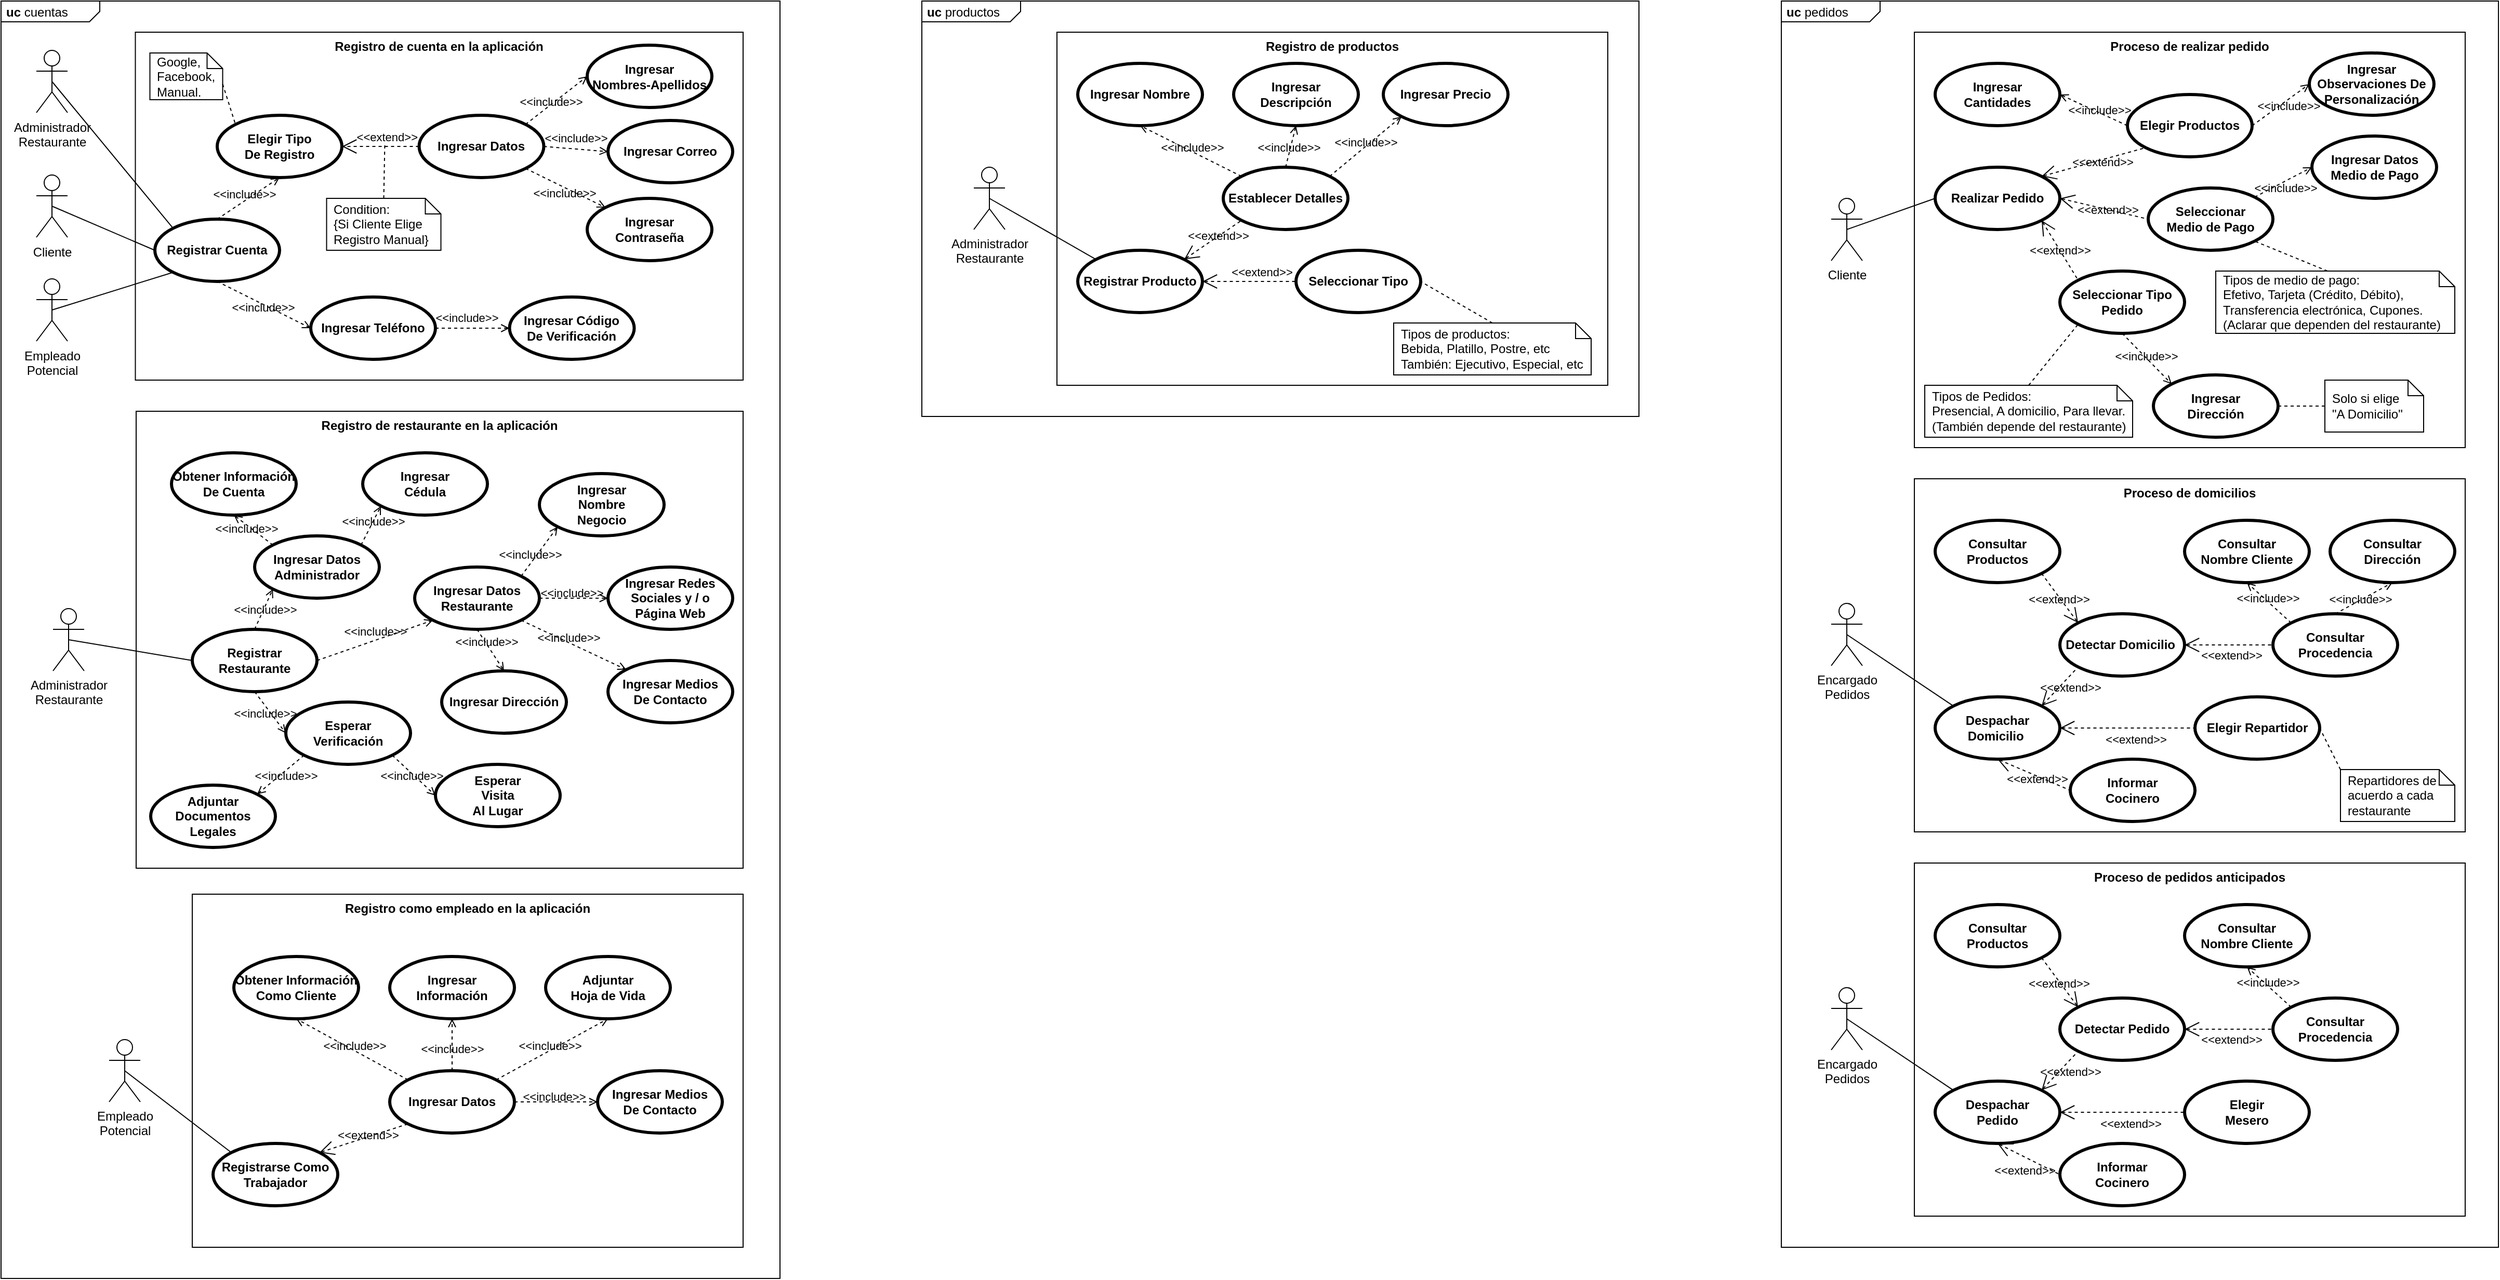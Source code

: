 <mxfile version="14.6.9" type="github">
  <diagram id="1xsWs5C1Qi4gCplDLGIl" name="Page-1">
    <mxGraphModel dx="1730" dy="913" grid="1" gridSize="10" guides="1" tooltips="1" connect="1" arrows="1" fold="1" page="1" pageScale="1" pageWidth="827" pageHeight="1169" math="0" shadow="0">
      <root>
        <mxCell id="0" />
        <mxCell id="1" parent="0" />
        <mxCell id="r5rehumyS8rX1PXewX2W-1" value="&lt;p style=&quot;margin: 0px ; margin-top: 4px ; margin-left: 5px ; text-align: left&quot;&gt;&lt;b&gt;uc&lt;/b&gt;&amp;nbsp;productos&lt;/p&gt;" style="html=1;shape=mxgraph.sysml.package;overflow=fill;labelX=95;align=left;spacingLeft=5;verticalAlign=top;spacingTop=-3;" parent="1" vertex="1">
          <mxGeometry x="896" y="80" width="690" height="400" as="geometry" />
        </mxCell>
        <mxCell id="r5rehumyS8rX1PXewX2W-2" value="Registro de productos" style="shape=rect;html=1;verticalAlign=top;fontStyle=1;whiteSpace=wrap;align=center;" parent="1" vertex="1">
          <mxGeometry x="1026" y="110" width="530" height="340" as="geometry" />
        </mxCell>
        <mxCell id="r5rehumyS8rX1PXewX2W-3" value="Administrador&lt;br&gt;Restaurante" style="shape=umlActor;html=1;verticalLabelPosition=bottom;verticalAlign=top;align=center;" parent="1" vertex="1">
          <mxGeometry x="946" y="240" width="30" height="60" as="geometry" />
        </mxCell>
        <mxCell id="r5rehumyS8rX1PXewX2W-4" value="Registrar Producto" style="shape=ellipse;html=1;strokeWidth=3;fontStyle=1;whiteSpace=wrap;align=center;perimeter=ellipsePerimeter;" parent="1" vertex="1">
          <mxGeometry x="1046" y="320" width="120" height="60" as="geometry" />
        </mxCell>
        <mxCell id="r5rehumyS8rX1PXewX2W-5" value="" style="edgeStyle=none;html=1;endArrow=none;verticalAlign=bottom;exitX=0;exitY=0;exitDx=0;exitDy=0;entryX=0.5;entryY=0.5;entryDx=0;entryDy=0;entryPerimeter=0;" parent="1" source="r5rehumyS8rX1PXewX2W-4" target="r5rehumyS8rX1PXewX2W-3" edge="1">
          <mxGeometry width="160" relative="1" as="geometry">
            <mxPoint x="1136" y="300" as="sourcePoint" />
            <mxPoint x="1296" y="300" as="targetPoint" />
          </mxGeometry>
        </mxCell>
        <mxCell id="r5rehumyS8rX1PXewX2W-6" value="Establecer Detalles" style="shape=ellipse;html=1;strokeWidth=3;fontStyle=1;whiteSpace=wrap;align=center;perimeter=ellipsePerimeter;" parent="1" vertex="1">
          <mxGeometry x="1186" y="240" width="120" height="60" as="geometry" />
        </mxCell>
        <mxCell id="r5rehumyS8rX1PXewX2W-7" value="Ingresar Nombre" style="shape=ellipse;html=1;strokeWidth=3;fontStyle=1;whiteSpace=wrap;align=center;perimeter=ellipsePerimeter;" parent="1" vertex="1">
          <mxGeometry x="1046" y="140" width="120" height="60" as="geometry" />
        </mxCell>
        <mxCell id="r5rehumyS8rX1PXewX2W-8" value="Ingresar Precio" style="shape=ellipse;html=1;strokeWidth=3;fontStyle=1;whiteSpace=wrap;align=center;perimeter=ellipsePerimeter;" parent="1" vertex="1">
          <mxGeometry x="1340" y="140" width="120" height="60" as="geometry" />
        </mxCell>
        <mxCell id="r5rehumyS8rX1PXewX2W-9" value="Ingresar&lt;br&gt;Descripción" style="shape=ellipse;html=1;strokeWidth=3;fontStyle=1;whiteSpace=wrap;align=center;perimeter=ellipsePerimeter;" parent="1" vertex="1">
          <mxGeometry x="1196" y="140" width="120" height="60" as="geometry" />
        </mxCell>
        <mxCell id="r5rehumyS8rX1PXewX2W-13" value="&amp;lt;&amp;lt;include&amp;gt;&amp;gt;" style="edgeStyle=none;html=1;endArrow=open;verticalAlign=bottom;dashed=1;labelBackgroundColor=none;entryX=0.5;entryY=1;entryDx=0;entryDy=0;exitX=0;exitY=0;exitDx=0;exitDy=0;" parent="1" source="r5rehumyS8rX1PXewX2W-6" target="r5rehumyS8rX1PXewX2W-7" edge="1">
          <mxGeometry x="-0.066" y="4" width="160" relative="1" as="geometry">
            <mxPoint x="1136" y="300" as="sourcePoint" />
            <mxPoint x="1296" y="300" as="targetPoint" />
            <mxPoint as="offset" />
          </mxGeometry>
        </mxCell>
        <mxCell id="r5rehumyS8rX1PXewX2W-14" value="&amp;lt;&amp;lt;include&amp;gt;&amp;gt;" style="edgeStyle=none;html=1;endArrow=open;verticalAlign=bottom;dashed=1;labelBackgroundColor=none;entryX=0.5;entryY=1;entryDx=0;entryDy=0;exitX=0.5;exitY=0;exitDx=0;exitDy=0;" parent="1" source="r5rehumyS8rX1PXewX2W-6" target="r5rehumyS8rX1PXewX2W-9" edge="1">
          <mxGeometry x="-0.5" width="160" relative="1" as="geometry">
            <mxPoint x="1213.574" y="258.787" as="sourcePoint" />
            <mxPoint x="1116" y="210" as="targetPoint" />
            <mxPoint as="offset" />
          </mxGeometry>
        </mxCell>
        <mxCell id="r5rehumyS8rX1PXewX2W-15" value="&amp;lt;&amp;lt;include&amp;gt;&amp;gt;" style="edgeStyle=none;html=1;endArrow=open;verticalAlign=bottom;dashed=1;labelBackgroundColor=none;exitX=1;exitY=0;exitDx=0;exitDy=0;entryX=0;entryY=1;entryDx=0;entryDy=0;" parent="1" source="r5rehumyS8rX1PXewX2W-6" target="r5rehumyS8rX1PXewX2W-8" edge="1">
          <mxGeometry x="-0.066" y="-4" width="160" relative="1" as="geometry">
            <mxPoint x="1256" y="250" as="sourcePoint" />
            <mxPoint x="1256" y="210" as="targetPoint" />
            <mxPoint as="offset" />
          </mxGeometry>
        </mxCell>
        <mxCell id="r5rehumyS8rX1PXewX2W-16" value="&amp;lt;&amp;lt;extend&amp;gt;&amp;gt;" style="edgeStyle=none;html=1;startArrow=open;endArrow=none;startSize=12;verticalAlign=bottom;dashed=1;labelBackgroundColor=none;exitX=1;exitY=0;exitDx=0;exitDy=0;entryX=0;entryY=1;entryDx=0;entryDy=0;" parent="1" source="r5rehumyS8rX1PXewX2W-4" target="r5rehumyS8rX1PXewX2W-6" edge="1">
          <mxGeometry x="0.035" y="-7" width="160" relative="1" as="geometry">
            <mxPoint x="1136" y="300" as="sourcePoint" />
            <mxPoint x="1296" y="300" as="targetPoint" />
            <mxPoint as="offset" />
          </mxGeometry>
        </mxCell>
        <mxCell id="r5rehumyS8rX1PXewX2W-17" value="Seleccionar Tipo" style="shape=ellipse;html=1;strokeWidth=3;fontStyle=1;whiteSpace=wrap;align=center;perimeter=ellipsePerimeter;" parent="1" vertex="1">
          <mxGeometry x="1256" y="320" width="120" height="60" as="geometry" />
        </mxCell>
        <mxCell id="r5rehumyS8rX1PXewX2W-20" value="Tipos de productos:&#xa;Bebida, Platillo, Postre, etc&#xa;También: Ejecutivo, Especial, etc" style="shape=note;size=15;spacingLeft=5;align=left;whiteSpace=wrap;" parent="1" vertex="1">
          <mxGeometry x="1350" y="390" width="190" height="50" as="geometry" />
        </mxCell>
        <mxCell id="r5rehumyS8rX1PXewX2W-22" value="" style="edgeStyle=none;html=1;endArrow=none;rounded=0;labelBackgroundColor=none;dashed=1;exitX=0.5;exitY=0;entryX=1;entryY=0.5;entryDx=0;entryDy=0;exitDx=0;exitDy=0;exitPerimeter=0;" parent="1" source="r5rehumyS8rX1PXewX2W-20" target="r5rehumyS8rX1PXewX2W-17" edge="1">
          <mxGeometry relative="1" as="geometry">
            <mxPoint x="1376" y="440" as="targetPoint" />
          </mxGeometry>
        </mxCell>
        <mxCell id="r5rehumyS8rX1PXewX2W-27" value="&amp;lt;&amp;lt;extend&amp;gt;&amp;gt;" style="edgeStyle=none;html=1;startArrow=open;endArrow=none;startSize=12;verticalAlign=bottom;dashed=1;labelBackgroundColor=none;exitX=1;exitY=0.5;exitDx=0;exitDy=0;entryX=0;entryY=0.5;entryDx=0;entryDy=0;" parent="1" source="r5rehumyS8rX1PXewX2W-4" target="r5rehumyS8rX1PXewX2W-17" edge="1">
          <mxGeometry x="0.25" width="160" relative="1" as="geometry">
            <mxPoint x="1136" y="300" as="sourcePoint" />
            <mxPoint x="1296" y="300" as="targetPoint" />
            <mxPoint as="offset" />
          </mxGeometry>
        </mxCell>
        <mxCell id="-RLH_IuoiYfBiZFLVVhZ-1" value="&lt;p style=&quot;margin: 0px ; margin-top: 4px ; margin-left: 5px ; text-align: left&quot;&gt;&lt;b&gt;uc&lt;/b&gt;&amp;nbsp;pedidos&lt;/p&gt;" style="html=1;shape=mxgraph.sysml.package;overflow=fill;labelX=95;align=left;spacingLeft=5;verticalAlign=top;spacingTop=-3;" parent="1" vertex="1">
          <mxGeometry x="1723" y="80" width="690" height="1200" as="geometry" />
        </mxCell>
        <mxCell id="-RLH_IuoiYfBiZFLVVhZ-2" value="Proceso de domicilios" style="shape=rect;html=1;verticalAlign=top;fontStyle=1;whiteSpace=wrap;align=center;" parent="1" vertex="1">
          <mxGeometry x="1851" y="540" width="530" height="340" as="geometry" />
        </mxCell>
        <mxCell id="-RLH_IuoiYfBiZFLVVhZ-3" value="Encargado&lt;br&gt;Pedidos" style="shape=umlActor;html=1;verticalLabelPosition=bottom;verticalAlign=top;align=center;" parent="1" vertex="1">
          <mxGeometry x="1771" y="660" width="30" height="60" as="geometry" />
        </mxCell>
        <mxCell id="-RLH_IuoiYfBiZFLVVhZ-4" value="Despachar Domicilio&amp;nbsp;" style="shape=ellipse;html=1;strokeWidth=3;fontStyle=1;whiteSpace=wrap;align=center;perimeter=ellipsePerimeter;" parent="1" vertex="1">
          <mxGeometry x="1871" y="750" width="120" height="60" as="geometry" />
        </mxCell>
        <mxCell id="-RLH_IuoiYfBiZFLVVhZ-5" value="" style="edgeStyle=none;html=1;endArrow=none;verticalAlign=bottom;exitX=0;exitY=0;exitDx=0;exitDy=0;entryX=0.5;entryY=0.5;entryDx=0;entryDy=0;entryPerimeter=0;" parent="1" source="-RLH_IuoiYfBiZFLVVhZ-4" target="-RLH_IuoiYfBiZFLVVhZ-3" edge="1">
          <mxGeometry width="160" relative="1" as="geometry">
            <mxPoint x="1961" y="730" as="sourcePoint" />
            <mxPoint x="2121" y="730" as="targetPoint" />
          </mxGeometry>
        </mxCell>
        <mxCell id="-RLH_IuoiYfBiZFLVVhZ-6" value="Consultar&lt;br&gt;Procedencia" style="shape=ellipse;html=1;strokeWidth=3;fontStyle=1;whiteSpace=wrap;align=center;perimeter=ellipsePerimeter;" parent="1" vertex="1">
          <mxGeometry x="2196" y="670" width="120" height="60" as="geometry" />
        </mxCell>
        <mxCell id="-RLH_IuoiYfBiZFLVVhZ-7" value="Consultar &lt;br&gt;Nombre Cliente" style="shape=ellipse;html=1;strokeWidth=3;fontStyle=1;whiteSpace=wrap;align=center;perimeter=ellipsePerimeter;" parent="1" vertex="1">
          <mxGeometry x="2111" y="580" width="120" height="60" as="geometry" />
        </mxCell>
        <mxCell id="-RLH_IuoiYfBiZFLVVhZ-9" value="Consultar&lt;br&gt;Dirección" style="shape=ellipse;html=1;strokeWidth=3;fontStyle=1;whiteSpace=wrap;align=center;perimeter=ellipsePerimeter;" parent="1" vertex="1">
          <mxGeometry x="2251" y="580" width="120" height="60" as="geometry" />
        </mxCell>
        <mxCell id="-RLH_IuoiYfBiZFLVVhZ-10" value="&amp;lt;&amp;lt;include&amp;gt;&amp;gt;" style="edgeStyle=none;html=1;endArrow=open;verticalAlign=bottom;dashed=1;labelBackgroundColor=none;entryX=0.5;entryY=1;entryDx=0;entryDy=0;exitX=0;exitY=0;exitDx=0;exitDy=0;" parent="1" source="-RLH_IuoiYfBiZFLVVhZ-6" target="-RLH_IuoiYfBiZFLVVhZ-7" edge="1">
          <mxGeometry x="-0.066" y="4" width="160" relative="1" as="geometry">
            <mxPoint x="1961" y="730" as="sourcePoint" />
            <mxPoint x="2121" y="730" as="targetPoint" />
            <mxPoint as="offset" />
          </mxGeometry>
        </mxCell>
        <mxCell id="-RLH_IuoiYfBiZFLVVhZ-11" value="&amp;lt;&amp;lt;include&amp;gt;&amp;gt;" style="edgeStyle=none;html=1;endArrow=open;verticalAlign=bottom;dashed=1;labelBackgroundColor=none;entryX=0.5;entryY=1;entryDx=0;entryDy=0;exitX=0.5;exitY=0;exitDx=0;exitDy=0;" parent="1" source="-RLH_IuoiYfBiZFLVVhZ-6" target="-RLH_IuoiYfBiZFLVVhZ-9" edge="1">
          <mxGeometry x="-0.232" y="-7" width="160" relative="1" as="geometry">
            <mxPoint x="2038.574" y="688.787" as="sourcePoint" />
            <mxPoint x="1941" y="640" as="targetPoint" />
            <mxPoint as="offset" />
          </mxGeometry>
        </mxCell>
        <mxCell id="-RLH_IuoiYfBiZFLVVhZ-13" value="&amp;lt;&amp;lt;extend&amp;gt;&amp;gt;" style="edgeStyle=none;html=1;startArrow=open;endArrow=none;startSize=12;verticalAlign=bottom;dashed=1;labelBackgroundColor=none;exitX=1;exitY=0.5;exitDx=0;exitDy=0;entryX=0;entryY=0.5;entryDx=0;entryDy=0;" parent="1" source="-RLH_IuoiYfBiZFLVVhZ-18" target="-RLH_IuoiYfBiZFLVVhZ-6" edge="1">
          <mxGeometry x="0.055" y="-19" width="160" relative="1" as="geometry">
            <mxPoint x="1961" y="730" as="sourcePoint" />
            <mxPoint x="2121" y="730" as="targetPoint" />
            <mxPoint as="offset" />
          </mxGeometry>
        </mxCell>
        <mxCell id="-RLH_IuoiYfBiZFLVVhZ-14" value="Elegir Repartidor" style="shape=ellipse;html=1;strokeWidth=3;fontStyle=1;whiteSpace=wrap;align=center;perimeter=ellipsePerimeter;" parent="1" vertex="1">
          <mxGeometry x="2121" y="750" width="120" height="60" as="geometry" />
        </mxCell>
        <mxCell id="-RLH_IuoiYfBiZFLVVhZ-15" value="Repartidores de &#xa;acuerdo a cada restaurante" style="shape=note;size=15;spacingLeft=5;align=left;whiteSpace=wrap;" parent="1" vertex="1">
          <mxGeometry x="2261" y="820" width="110" height="50" as="geometry" />
        </mxCell>
        <mxCell id="-RLH_IuoiYfBiZFLVVhZ-16" value="" style="edgeStyle=none;html=1;endArrow=none;rounded=0;labelBackgroundColor=none;dashed=1;exitX=0;exitY=0;entryX=1;entryY=0.5;entryDx=0;entryDy=0;exitDx=0;exitDy=0;exitPerimeter=0;" parent="1" source="-RLH_IuoiYfBiZFLVVhZ-15" target="-RLH_IuoiYfBiZFLVVhZ-14" edge="1">
          <mxGeometry relative="1" as="geometry">
            <mxPoint x="2201" y="870" as="targetPoint" />
          </mxGeometry>
        </mxCell>
        <mxCell id="-RLH_IuoiYfBiZFLVVhZ-17" value="&amp;lt;&amp;lt;extend&amp;gt;&amp;gt;" style="edgeStyle=none;html=1;startArrow=open;endArrow=none;startSize=12;verticalAlign=bottom;dashed=1;labelBackgroundColor=none;exitX=1;exitY=0.5;exitDx=0;exitDy=0;entryX=0;entryY=0.5;entryDx=0;entryDy=0;" parent="1" source="-RLH_IuoiYfBiZFLVVhZ-4" target="-RLH_IuoiYfBiZFLVVhZ-14" edge="1">
          <mxGeometry x="0.111" y="-20" width="160" relative="1" as="geometry">
            <mxPoint x="1961" y="730" as="sourcePoint" />
            <mxPoint x="2121" y="730" as="targetPoint" />
            <mxPoint x="1" as="offset" />
          </mxGeometry>
        </mxCell>
        <mxCell id="-RLH_IuoiYfBiZFLVVhZ-18" value="Detectar Domicilio&amp;nbsp;" style="shape=ellipse;html=1;strokeWidth=3;fontStyle=1;whiteSpace=wrap;align=center;perimeter=ellipsePerimeter;" parent="1" vertex="1">
          <mxGeometry x="1991" y="670" width="120" height="60" as="geometry" />
        </mxCell>
        <mxCell id="-RLH_IuoiYfBiZFLVVhZ-20" value="&amp;lt;&amp;lt;extend&amp;gt;&amp;gt;" style="edgeStyle=none;html=1;startArrow=open;endArrow=none;startSize=12;verticalAlign=bottom;dashed=1;labelBackgroundColor=none;exitX=1;exitY=0;exitDx=0;exitDy=0;entryX=0;entryY=1;entryDx=0;entryDy=0;" parent="1" source="-RLH_IuoiYfBiZFLVVhZ-4" target="-RLH_IuoiYfBiZFLVVhZ-18" edge="1">
          <mxGeometry x="-0.028" y="-14" width="160" relative="1" as="geometry">
            <mxPoint x="1861" y="680" as="sourcePoint" />
            <mxPoint x="2021" y="680" as="targetPoint" />
            <mxPoint as="offset" />
          </mxGeometry>
        </mxCell>
        <mxCell id="-RLH_IuoiYfBiZFLVVhZ-21" value="Consultar&lt;br&gt;Productos" style="shape=ellipse;html=1;strokeWidth=3;fontStyle=1;whiteSpace=wrap;align=center;perimeter=ellipsePerimeter;" parent="1" vertex="1">
          <mxGeometry x="1871" y="580" width="120" height="60" as="geometry" />
        </mxCell>
        <mxCell id="-RLH_IuoiYfBiZFLVVhZ-22" value="&amp;lt;&amp;lt;extend&amp;gt;&amp;gt;" style="edgeStyle=none;html=1;startArrow=open;endArrow=none;startSize=12;verticalAlign=bottom;dashed=1;labelBackgroundColor=none;entryX=1;entryY=1;entryDx=0;entryDy=0;exitX=0;exitY=0;exitDx=0;exitDy=0;" parent="1" source="-RLH_IuoiYfBiZFLVVhZ-18" target="-RLH_IuoiYfBiZFLVVhZ-21" edge="1">
          <mxGeometry x="-0.29" y="7" width="160" relative="1" as="geometry">
            <mxPoint x="1951" y="680" as="sourcePoint" />
            <mxPoint x="2111" y="680" as="targetPoint" />
            <mxPoint y="-1" as="offset" />
          </mxGeometry>
        </mxCell>
        <mxCell id="-RLH_IuoiYfBiZFLVVhZ-43" value="&lt;p style=&quot;margin: 0px ; margin-top: 4px ; margin-left: 5px ; text-align: left&quot;&gt;&lt;b&gt;uc&lt;/b&gt;&amp;nbsp;cuentas&lt;/p&gt;" style="html=1;shape=mxgraph.sysml.package;overflow=fill;labelX=95;align=left;spacingLeft=5;verticalAlign=top;spacingTop=-3;" parent="1" vertex="1">
          <mxGeometry x="10" y="80" width="749.5" height="1230" as="geometry" />
        </mxCell>
        <mxCell id="-RLH_IuoiYfBiZFLVVhZ-44" value="Registro de cuenta en la aplicación" style="shape=rect;html=1;verticalAlign=top;fontStyle=1;whiteSpace=wrap;align=center;" parent="1" vertex="1">
          <mxGeometry x="139.25" y="110" width="584.75" height="335" as="geometry" />
        </mxCell>
        <mxCell id="-RLH_IuoiYfBiZFLVVhZ-45" value="Cliente" style="shape=umlActor;html=1;verticalLabelPosition=bottom;verticalAlign=top;align=center;" parent="1" vertex="1">
          <mxGeometry x="44" y="247.5" width="30" height="60" as="geometry" />
        </mxCell>
        <mxCell id="-RLH_IuoiYfBiZFLVVhZ-46" value="Registrar Cuenta" style="shape=ellipse;html=1;strokeWidth=3;fontStyle=1;whiteSpace=wrap;align=center;perimeter=ellipsePerimeter;" parent="1" vertex="1">
          <mxGeometry x="158" y="290" width="120" height="60" as="geometry" />
        </mxCell>
        <mxCell id="-RLH_IuoiYfBiZFLVVhZ-47" value="" style="edgeStyle=none;html=1;endArrow=none;verticalAlign=bottom;exitX=0;exitY=0.5;exitDx=0;exitDy=0;entryX=0.5;entryY=0.5;entryDx=0;entryDy=0;entryPerimeter=0;" parent="1" source="-RLH_IuoiYfBiZFLVVhZ-46" target="-RLH_IuoiYfBiZFLVVhZ-45" edge="1">
          <mxGeometry width="160" relative="1" as="geometry">
            <mxPoint x="308" y="300" as="sourcePoint" />
            <mxPoint x="468" y="300" as="targetPoint" />
          </mxGeometry>
        </mxCell>
        <mxCell id="-RLH_IuoiYfBiZFLVVhZ-48" value="Ingresar Datos" style="shape=ellipse;html=1;strokeWidth=3;fontStyle=1;whiteSpace=wrap;align=center;perimeter=ellipsePerimeter;" parent="1" vertex="1">
          <mxGeometry x="412.25" y="190" width="120" height="60" as="geometry" />
        </mxCell>
        <mxCell id="-RLH_IuoiYfBiZFLVVhZ-49" value="Ingresar &lt;br&gt;Nombres-Apellidos" style="shape=ellipse;html=1;strokeWidth=3;fontStyle=1;whiteSpace=wrap;align=center;perimeter=ellipsePerimeter;" parent="1" vertex="1">
          <mxGeometry x="574" y="122.5" width="120" height="60" as="geometry" />
        </mxCell>
        <mxCell id="-RLH_IuoiYfBiZFLVVhZ-50" value="Ingresar&lt;br&gt;Contraseña" style="shape=ellipse;html=1;strokeWidth=3;fontStyle=1;whiteSpace=wrap;align=center;perimeter=ellipsePerimeter;" parent="1" vertex="1">
          <mxGeometry x="574" y="270" width="120" height="60" as="geometry" />
        </mxCell>
        <mxCell id="-RLH_IuoiYfBiZFLVVhZ-51" value="Ingresar Correo" style="shape=ellipse;html=1;strokeWidth=3;fontStyle=1;whiteSpace=wrap;align=center;perimeter=ellipsePerimeter;" parent="1" vertex="1">
          <mxGeometry x="594" y="195" width="120" height="60" as="geometry" />
        </mxCell>
        <mxCell id="-RLH_IuoiYfBiZFLVVhZ-52" value="&amp;lt;&amp;lt;include&amp;gt;&amp;gt;" style="edgeStyle=none;html=1;endArrow=open;verticalAlign=bottom;dashed=1;labelBackgroundColor=none;entryX=0;entryY=0.5;entryDx=0;entryDy=0;exitX=1;exitY=0;exitDx=0;exitDy=0;" parent="1" source="-RLH_IuoiYfBiZFLVVhZ-48" target="-RLH_IuoiYfBiZFLVVhZ-49" edge="1">
          <mxGeometry x="-0.269" y="-5" width="160" relative="1" as="geometry">
            <mxPoint x="504" y="205" as="sourcePoint" />
            <mxPoint x="468" y="300" as="targetPoint" />
            <mxPoint as="offset" />
          </mxGeometry>
        </mxCell>
        <mxCell id="-RLH_IuoiYfBiZFLVVhZ-53" value="&amp;lt;&amp;lt;include&amp;gt;&amp;gt;" style="edgeStyle=none;html=1;endArrow=open;verticalAlign=bottom;dashed=1;labelBackgroundColor=none;exitX=1;exitY=0.5;exitDx=0;exitDy=0;entryX=0;entryY=0.5;entryDx=0;entryDy=0;" parent="1" source="-RLH_IuoiYfBiZFLVVhZ-48" target="-RLH_IuoiYfBiZFLVVhZ-51" edge="1">
          <mxGeometry x="-0.004" y="2" width="160" relative="1" as="geometry">
            <mxPoint x="385.574" y="258.787" as="sourcePoint" />
            <mxPoint x="594" y="235" as="targetPoint" />
            <mxPoint as="offset" />
          </mxGeometry>
        </mxCell>
        <mxCell id="-RLH_IuoiYfBiZFLVVhZ-54" value="&amp;lt;&amp;lt;include&amp;gt;&amp;gt;" style="edgeStyle=none;html=1;endArrow=open;verticalAlign=bottom;dashed=1;labelBackgroundColor=none;exitX=1;exitY=1;exitDx=0;exitDy=0;entryX=0;entryY=0;entryDx=0;entryDy=0;" parent="1" source="-RLH_IuoiYfBiZFLVVhZ-48" target="-RLH_IuoiYfBiZFLVVhZ-50" edge="1">
          <mxGeometry x="0.112" y="-13" width="160" relative="1" as="geometry">
            <mxPoint x="428" y="250" as="sourcePoint" />
            <mxPoint x="428" y="210" as="targetPoint" />
            <mxPoint as="offset" />
          </mxGeometry>
        </mxCell>
        <mxCell id="-RLH_IuoiYfBiZFLVVhZ-60" value="Ingresar Teléfono" style="shape=ellipse;html=1;strokeWidth=3;fontStyle=1;whiteSpace=wrap;align=center;perimeter=ellipsePerimeter;" parent="1" vertex="1">
          <mxGeometry x="308" y="365" width="120" height="60" as="geometry" />
        </mxCell>
        <mxCell id="-RLH_IuoiYfBiZFLVVhZ-62" value="Registro de restaurante en la aplicación" style="shape=rect;html=1;verticalAlign=top;fontStyle=1;whiteSpace=wrap;align=center;" parent="1" vertex="1">
          <mxGeometry x="140" y="475" width="584" height="440" as="geometry" />
        </mxCell>
        <mxCell id="-RLH_IuoiYfBiZFLVVhZ-63" value="Administrador&lt;br&gt;Restaurante" style="shape=umlActor;html=1;verticalLabelPosition=bottom;verticalAlign=top;align=center;" parent="1" vertex="1">
          <mxGeometry x="60" y="665" width="30" height="60" as="geometry" />
        </mxCell>
        <mxCell id="-RLH_IuoiYfBiZFLVVhZ-64" value="Registrar&lt;br&gt;Restaurante" style="shape=ellipse;html=1;strokeWidth=3;fontStyle=1;whiteSpace=wrap;align=center;perimeter=ellipsePerimeter;" parent="1" vertex="1">
          <mxGeometry x="194" y="685" width="120" height="60" as="geometry" />
        </mxCell>
        <mxCell id="-RLH_IuoiYfBiZFLVVhZ-65" value="" style="edgeStyle=none;html=1;endArrow=none;verticalAlign=bottom;exitX=0;exitY=0.5;exitDx=0;exitDy=0;entryX=0.5;entryY=0.5;entryDx=0;entryDy=0;entryPerimeter=0;" parent="1" source="-RLH_IuoiYfBiZFLVVhZ-64" target="-RLH_IuoiYfBiZFLVVhZ-63" edge="1">
          <mxGeometry width="160" relative="1" as="geometry">
            <mxPoint x="254" y="665" as="sourcePoint" />
            <mxPoint x="414" y="665" as="targetPoint" />
          </mxGeometry>
        </mxCell>
        <mxCell id="-RLH_IuoiYfBiZFLVVhZ-66" value="Ingresar Datos&lt;br&gt;Restaurante" style="shape=ellipse;html=1;strokeWidth=3;fontStyle=1;whiteSpace=wrap;align=center;perimeter=ellipsePerimeter;" parent="1" vertex="1">
          <mxGeometry x="408" y="625" width="120" height="60" as="geometry" />
        </mxCell>
        <mxCell id="-RLH_IuoiYfBiZFLVVhZ-67" value="Obtener Información&lt;br&gt;De Cuenta" style="shape=ellipse;html=1;strokeWidth=3;fontStyle=1;whiteSpace=wrap;align=center;perimeter=ellipsePerimeter;" parent="1" vertex="1">
          <mxGeometry x="174" y="515" width="120" height="60" as="geometry" />
        </mxCell>
        <mxCell id="-RLH_IuoiYfBiZFLVVhZ-68" value="Ingresar Redes Sociales y / o&lt;br&gt;Página Web" style="shape=ellipse;html=1;strokeWidth=3;fontStyle=1;whiteSpace=wrap;align=center;perimeter=ellipsePerimeter;" parent="1" vertex="1">
          <mxGeometry x="594" y="625" width="120" height="60" as="geometry" />
        </mxCell>
        <mxCell id="-RLH_IuoiYfBiZFLVVhZ-71" value="&amp;lt;&amp;lt;include&amp;gt;&amp;gt;" style="edgeStyle=none;html=1;endArrow=open;verticalAlign=bottom;dashed=1;labelBackgroundColor=none;entryX=0;entryY=1;entryDx=0;entryDy=0;exitX=1;exitY=0;exitDx=0;exitDy=0;" parent="1" source="-RLH_IuoiYfBiZFLVVhZ-66" target="pjJrgI3MQ-hdJMZlSKrB-21" edge="1">
          <mxGeometry x="-0.5" width="160" relative="1" as="geometry">
            <mxPoint x="331.574" y="623.787" as="sourcePoint" />
            <mxPoint x="394" y="595" as="targetPoint" />
            <mxPoint as="offset" />
          </mxGeometry>
        </mxCell>
        <mxCell id="-RLH_IuoiYfBiZFLVVhZ-72" value="&amp;lt;&amp;lt;include&amp;gt;&amp;gt;" style="edgeStyle=none;html=1;endArrow=open;verticalAlign=bottom;dashed=1;labelBackgroundColor=none;exitX=1;exitY=0.5;exitDx=0;exitDy=0;entryX=0;entryY=0.5;entryDx=0;entryDy=0;" parent="1" source="-RLH_IuoiYfBiZFLVVhZ-66" target="-RLH_IuoiYfBiZFLVVhZ-68" edge="1">
          <mxGeometry x="-0.066" y="-4" width="160" relative="1" as="geometry">
            <mxPoint x="374" y="615" as="sourcePoint" />
            <mxPoint x="374" y="575" as="targetPoint" />
            <mxPoint as="offset" />
          </mxGeometry>
        </mxCell>
        <mxCell id="-RLH_IuoiYfBiZFLVVhZ-74" value="Ingresar Medios&lt;br&gt;De Contacto" style="shape=ellipse;html=1;strokeWidth=3;fontStyle=1;whiteSpace=wrap;align=center;perimeter=ellipsePerimeter;" parent="1" vertex="1">
          <mxGeometry x="594" y="715" width="120" height="60" as="geometry" />
        </mxCell>
        <mxCell id="-RLH_IuoiYfBiZFLVVhZ-75" value="&amp;lt;&amp;lt;include&amp;gt;&amp;gt;" style="edgeStyle=none;html=1;endArrow=open;verticalAlign=bottom;dashed=1;labelBackgroundColor=none;exitX=1;exitY=1;exitDx=0;exitDy=0;entryX=0;entryY=0;entryDx=0;entryDy=0;" parent="1" source="-RLH_IuoiYfBiZFLVVhZ-66" target="-RLH_IuoiYfBiZFLVVhZ-74" edge="1">
          <mxGeometry x="-0.066" y="-4" width="160" relative="1" as="geometry">
            <mxPoint x="463.996" y="764.997" as="sourcePoint" />
            <mxPoint x="401.57" y="686.21" as="targetPoint" />
            <mxPoint as="offset" />
          </mxGeometry>
        </mxCell>
        <mxCell id="-RLH_IuoiYfBiZFLVVhZ-79" value="Esperar&lt;br&gt;Verificación" style="shape=ellipse;html=1;strokeWidth=3;fontStyle=1;whiteSpace=wrap;align=center;perimeter=ellipsePerimeter;" parent="1" vertex="1">
          <mxGeometry x="284" y="755" width="120" height="60" as="geometry" />
        </mxCell>
        <mxCell id="-RLH_IuoiYfBiZFLVVhZ-81" value="Adjuntar&lt;br&gt;Documentos&lt;br&gt;Legales" style="shape=ellipse;html=1;strokeWidth=3;fontStyle=1;whiteSpace=wrap;align=center;perimeter=ellipsePerimeter;" parent="1" vertex="1">
          <mxGeometry x="154" y="835" width="120" height="60" as="geometry" />
        </mxCell>
        <mxCell id="-RLH_IuoiYfBiZFLVVhZ-83" value="Esperar&lt;br&gt;Visita&lt;br&gt;Al Lugar" style="shape=ellipse;html=1;strokeWidth=3;fontStyle=1;whiteSpace=wrap;align=center;perimeter=ellipsePerimeter;" parent="1" vertex="1">
          <mxGeometry x="428" y="815" width="120" height="60" as="geometry" />
        </mxCell>
        <mxCell id="-RLH_IuoiYfBiZFLVVhZ-85" value="Proceso de realizar pedido" style="shape=rect;html=1;verticalAlign=top;fontStyle=1;whiteSpace=wrap;align=center;" parent="1" vertex="1">
          <mxGeometry x="1851" y="110" width="530" height="400" as="geometry" />
        </mxCell>
        <mxCell id="-RLH_IuoiYfBiZFLVVhZ-86" value="Cliente" style="shape=umlActor;html=1;verticalLabelPosition=bottom;verticalAlign=top;align=center;" parent="1" vertex="1">
          <mxGeometry x="1771" y="270" width="30" height="60" as="geometry" />
        </mxCell>
        <mxCell id="-RLH_IuoiYfBiZFLVVhZ-87" value="Realizar Pedido" style="shape=ellipse;html=1;strokeWidth=3;fontStyle=1;whiteSpace=wrap;align=center;perimeter=ellipsePerimeter;" parent="1" vertex="1">
          <mxGeometry x="1871" y="240" width="120" height="60" as="geometry" />
        </mxCell>
        <mxCell id="-RLH_IuoiYfBiZFLVVhZ-88" value="" style="edgeStyle=none;html=1;endArrow=none;verticalAlign=bottom;exitX=0.5;exitY=0.5;exitDx=0;exitDy=0;exitPerimeter=0;entryX=0;entryY=0.5;entryDx=0;entryDy=0;" parent="1" source="-RLH_IuoiYfBiZFLVVhZ-86" target="-RLH_IuoiYfBiZFLVVhZ-87" edge="1">
          <mxGeometry width="160" relative="1" as="geometry">
            <mxPoint x="1991" y="420" as="sourcePoint" />
            <mxPoint x="2151" y="420" as="targetPoint" />
          </mxGeometry>
        </mxCell>
        <mxCell id="-RLH_IuoiYfBiZFLVVhZ-90" value="Elegir Productos" style="shape=ellipse;html=1;strokeWidth=3;fontStyle=1;whiteSpace=wrap;align=center;perimeter=ellipsePerimeter;" parent="1" vertex="1">
          <mxGeometry x="2056" y="170" width="120" height="60" as="geometry" />
        </mxCell>
        <mxCell id="-RLH_IuoiYfBiZFLVVhZ-91" value="Ingresar &lt;br&gt;Cantidades" style="shape=ellipse;html=1;strokeWidth=3;fontStyle=1;whiteSpace=wrap;align=center;perimeter=ellipsePerimeter;" parent="1" vertex="1">
          <mxGeometry x="1871" y="140" width="120" height="60" as="geometry" />
        </mxCell>
        <mxCell id="-RLH_IuoiYfBiZFLVVhZ-93" value="&amp;lt;&amp;lt;extend&amp;gt;&amp;gt;" style="edgeStyle=none;html=1;startArrow=open;endArrow=none;startSize=12;verticalAlign=bottom;dashed=1;labelBackgroundColor=none;entryX=0;entryY=1;entryDx=0;entryDy=0;exitX=1;exitY=0;exitDx=0;exitDy=0;" parent="1" source="-RLH_IuoiYfBiZFLVVhZ-87" target="-RLH_IuoiYfBiZFLVVhZ-90" edge="1">
          <mxGeometry x="0.106" y="-11" width="160" relative="1" as="geometry">
            <mxPoint x="1851" y="300" as="sourcePoint" />
            <mxPoint x="2011" y="300" as="targetPoint" />
            <mxPoint as="offset" />
          </mxGeometry>
        </mxCell>
        <mxCell id="-RLH_IuoiYfBiZFLVVhZ-94" value="&amp;lt;&amp;lt;include&amp;gt;&amp;gt;" style="edgeStyle=none;html=1;endArrow=open;verticalAlign=bottom;dashed=1;labelBackgroundColor=none;entryX=1;entryY=0.5;entryDx=0;entryDy=0;exitX=0;exitY=0.5;exitDx=0;exitDy=0;" parent="1" source="-RLH_IuoiYfBiZFLVVhZ-90" target="-RLH_IuoiYfBiZFLVVhZ-91" edge="1">
          <mxGeometry x="-0.252" y="6" width="160" relative="1" as="geometry">
            <mxPoint x="1851" y="180" as="sourcePoint" />
            <mxPoint x="2011" y="180" as="targetPoint" />
            <mxPoint as="offset" />
          </mxGeometry>
        </mxCell>
        <mxCell id="-RLH_IuoiYfBiZFLVVhZ-95" value="&amp;lt;&amp;lt;extend&amp;gt;&amp;gt;" style="edgeStyle=none;html=1;startArrow=open;endArrow=none;startSize=12;verticalAlign=bottom;dashed=1;labelBackgroundColor=none;exitX=1;exitY=0.5;exitDx=0;exitDy=0;entryX=0;entryY=0.5;entryDx=0;entryDy=0;" parent="1" source="-RLH_IuoiYfBiZFLVVhZ-87" target="-RLH_IuoiYfBiZFLVVhZ-96" edge="1">
          <mxGeometry x="0.12" y="-9" width="160" relative="1" as="geometry">
            <mxPoint x="1851" y="180" as="sourcePoint" />
            <mxPoint x="2011" y="180" as="targetPoint" />
            <mxPoint as="offset" />
          </mxGeometry>
        </mxCell>
        <mxCell id="-RLH_IuoiYfBiZFLVVhZ-96" value="Seleccionar&lt;br&gt;Medio de Pago" style="shape=ellipse;html=1;strokeWidth=3;fontStyle=1;whiteSpace=wrap;align=center;perimeter=ellipsePerimeter;" parent="1" vertex="1">
          <mxGeometry x="2076" y="260" width="120" height="60" as="geometry" />
        </mxCell>
        <mxCell id="-RLH_IuoiYfBiZFLVVhZ-97" value="Ingresar Datos&lt;br&gt;Medio de Pago" style="shape=ellipse;html=1;strokeWidth=3;fontStyle=1;whiteSpace=wrap;align=center;perimeter=ellipsePerimeter;" parent="1" vertex="1">
          <mxGeometry x="2233.5" y="210" width="120" height="60" as="geometry" />
        </mxCell>
        <mxCell id="-RLH_IuoiYfBiZFLVVhZ-98" value="&amp;lt;&amp;lt;include&amp;gt;&amp;gt;" style="edgeStyle=none;html=1;endArrow=open;verticalAlign=bottom;dashed=1;labelBackgroundColor=none;exitX=1;exitY=0;exitDx=0;exitDy=0;entryX=0;entryY=0.5;entryDx=0;entryDy=0;" parent="1" source="-RLH_IuoiYfBiZFLVVhZ-96" target="-RLH_IuoiYfBiZFLVVhZ-97" edge="1">
          <mxGeometry x="-0.184" y="-14" width="160" relative="1" as="geometry">
            <mxPoint x="1951" y="290" as="sourcePoint" />
            <mxPoint x="2241" y="250" as="targetPoint" />
            <mxPoint as="offset" />
          </mxGeometry>
        </mxCell>
        <mxCell id="-RLH_IuoiYfBiZFLVVhZ-99" value="Tipos de medio de pago:&#xa;Efetivo, Tarjeta (Crédito, Débito), &#xa;Transferencia electrónica, Cupones.&#xa;(Aclarar que dependen del restaurante)" style="shape=note;size=15;spacingLeft=5;align=left;whiteSpace=wrap;" parent="1" vertex="1">
          <mxGeometry x="2141" y="340" width="230" height="60" as="geometry" />
        </mxCell>
        <mxCell id="-RLH_IuoiYfBiZFLVVhZ-101" value="" style="edgeStyle=none;html=1;endArrow=none;rounded=0;labelBackgroundColor=none;dashed=1;exitX=0;exitY=0;entryX=1;entryY=1;entryDx=0;entryDy=0;exitDx=107.5;exitDy=0;exitPerimeter=0;" parent="1" source="-RLH_IuoiYfBiZFLVVhZ-99" target="-RLH_IuoiYfBiZFLVVhZ-96" edge="1">
          <mxGeometry relative="1" as="geometry">
            <mxPoint x="2001" y="330" as="targetPoint" />
          </mxGeometry>
        </mxCell>
        <mxCell id="-RLH_IuoiYfBiZFLVVhZ-102" value="Ingresar&lt;br&gt;Observaciones De&lt;br&gt;Personalización" style="shape=ellipse;html=1;strokeWidth=3;fontStyle=1;whiteSpace=wrap;align=center;perimeter=ellipsePerimeter;" parent="1" vertex="1">
          <mxGeometry x="2231" y="130" width="120" height="60" as="geometry" />
        </mxCell>
        <mxCell id="-RLH_IuoiYfBiZFLVVhZ-104" value="Seleccionar Tipo&lt;br&gt;Pedido" style="shape=ellipse;html=1;strokeWidth=3;fontStyle=1;whiteSpace=wrap;align=center;perimeter=ellipsePerimeter;" parent="1" vertex="1">
          <mxGeometry x="1991" y="340" width="120" height="60" as="geometry" />
        </mxCell>
        <mxCell id="-RLH_IuoiYfBiZFLVVhZ-108" value="Tipos de Pedidos:&#xa;Presencial, A domicilio, Para llevar.&#xa;(También depende del restaurante)" style="shape=note;size=15;spacingLeft=5;align=left;whiteSpace=wrap;" parent="1" vertex="1">
          <mxGeometry x="1861" y="450" width="200" height="50" as="geometry" />
        </mxCell>
        <mxCell id="-RLH_IuoiYfBiZFLVVhZ-110" value="" style="edgeStyle=none;html=1;endArrow=none;rounded=0;labelBackgroundColor=none;dashed=1;exitX=0.5;exitY=0;exitDx=0;exitDy=0;exitPerimeter=0;entryX=0;entryY=1;entryDx=0;entryDy=0;" parent="1" source="-RLH_IuoiYfBiZFLVVhZ-108" target="-RLH_IuoiYfBiZFLVVhZ-104" edge="1">
          <mxGeometry relative="1" as="geometry">
            <mxPoint x="2141" y="400" as="targetPoint" />
          </mxGeometry>
        </mxCell>
        <mxCell id="-RLH_IuoiYfBiZFLVVhZ-111" value="&amp;lt;&amp;lt;include&amp;gt;&amp;gt;" style="edgeStyle=none;html=1;endArrow=open;verticalAlign=bottom;dashed=1;labelBackgroundColor=none;entryX=0;entryY=0.5;entryDx=0;entryDy=0;exitX=1;exitY=0.5;exitDx=0;exitDy=0;" parent="1" source="-RLH_IuoiYfBiZFLVVhZ-90" target="-RLH_IuoiYfBiZFLVVhZ-102" edge="1">
          <mxGeometry x="0.005" y="-12" width="160" relative="1" as="geometry">
            <mxPoint x="2066" y="210" as="sourcePoint" />
            <mxPoint x="2011" y="180" as="targetPoint" />
            <mxPoint as="offset" />
          </mxGeometry>
        </mxCell>
        <mxCell id="-RLH_IuoiYfBiZFLVVhZ-115" value="Ingresar&lt;br&gt;Dirección" style="shape=ellipse;html=1;strokeWidth=3;fontStyle=1;whiteSpace=wrap;align=center;perimeter=ellipsePerimeter;" parent="1" vertex="1">
          <mxGeometry x="2081" y="440" width="120" height="60" as="geometry" />
        </mxCell>
        <mxCell id="-RLH_IuoiYfBiZFLVVhZ-116" value="&amp;lt;&amp;lt;include&amp;gt;&amp;gt;" style="edgeStyle=none;html=1;endArrow=open;verticalAlign=bottom;dashed=1;labelBackgroundColor=none;entryX=0;entryY=0;entryDx=0;entryDy=0;exitX=0.5;exitY=1;exitDx=0;exitDy=0;" parent="1" source="-RLH_IuoiYfBiZFLVVhZ-104" target="-RLH_IuoiYfBiZFLVVhZ-115" edge="1">
          <mxGeometry x="0.12" y="-5" width="160" relative="1" as="geometry">
            <mxPoint x="1891" y="340" as="sourcePoint" />
            <mxPoint x="2051" y="340" as="targetPoint" />
            <mxPoint as="offset" />
          </mxGeometry>
        </mxCell>
        <mxCell id="-RLH_IuoiYfBiZFLVVhZ-117" value="Solo si elige &#xa;&quot;A Domicilio&quot;" style="shape=note;size=15;spacingLeft=5;align=left;whiteSpace=wrap;" parent="1" vertex="1">
          <mxGeometry x="2246" y="445" width="95" height="50" as="geometry" />
        </mxCell>
        <mxCell id="-RLH_IuoiYfBiZFLVVhZ-119" value="" style="edgeStyle=none;html=1;endArrow=none;rounded=0;labelBackgroundColor=none;dashed=1;entryX=0;entryY=0.5;entryDx=0;entryDy=0;entryPerimeter=0;exitX=1;exitY=0.5;exitDx=0;exitDy=0;" parent="1" source="-RLH_IuoiYfBiZFLVVhZ-115" target="-RLH_IuoiYfBiZFLVVhZ-117" edge="1">
          <mxGeometry relative="1" as="geometry">
            <mxPoint x="2036.156" y="401.002" as="targetPoint" />
            <mxPoint x="2201" y="475" as="sourcePoint" />
          </mxGeometry>
        </mxCell>
        <mxCell id="-RLH_IuoiYfBiZFLVVhZ-105" value="&amp;lt;&amp;lt;extend&amp;gt;&amp;gt;" style="edgeStyle=none;startArrow=open;endArrow=none;startSize=12;verticalAlign=middle;dashed=1;labelBackgroundColor=none;exitX=1;exitY=1;exitDx=0;exitDy=0;entryX=0;entryY=0;entryDx=0;entryDy=0;backgroundOutline=0;metaEdit=0;shadow=0;sketch=0;labelBorderColor=none;horizontal=1;labelPosition=center;verticalLabelPosition=middle;align=center;html=1;" parent="1" source="-RLH_IuoiYfBiZFLVVhZ-87" target="-RLH_IuoiYfBiZFLVVhZ-104" edge="1">
          <mxGeometry width="160" relative="1" as="geometry">
            <mxPoint x="2081" y="360" as="sourcePoint" />
            <mxPoint x="2241" y="360" as="targetPoint" />
            <mxPoint as="offset" />
          </mxGeometry>
        </mxCell>
        <mxCell id="pjJrgI3MQ-hdJMZlSKrB-2" value="&amp;lt;&amp;lt;include&amp;gt;&amp;gt;" style="edgeStyle=none;html=1;endArrow=open;verticalAlign=bottom;dashed=1;labelBackgroundColor=none;exitX=0;exitY=1;exitDx=0;exitDy=0;entryX=1;entryY=0;entryDx=0;entryDy=0;" parent="1" source="-RLH_IuoiYfBiZFLVVhZ-79" target="-RLH_IuoiYfBiZFLVVhZ-81" edge="1">
          <mxGeometry x="0.087" y="11" width="160" relative="1" as="geometry">
            <mxPoint x="514" y="685" as="sourcePoint" />
            <mxPoint x="674" y="685" as="targetPoint" />
            <mxPoint as="offset" />
          </mxGeometry>
        </mxCell>
        <mxCell id="pjJrgI3MQ-hdJMZlSKrB-3" value="&amp;lt;&amp;lt;include&amp;gt;&amp;gt;" style="edgeStyle=none;html=1;endArrow=open;verticalAlign=bottom;dashed=1;labelBackgroundColor=none;exitX=1;exitY=1;exitDx=0;exitDy=0;entryX=0;entryY=0.5;entryDx=0;entryDy=0;" parent="1" source="-RLH_IuoiYfBiZFLVVhZ-79" target="-RLH_IuoiYfBiZFLVVhZ-83" edge="1">
          <mxGeometry x="0.178" y="-8" width="160" relative="1" as="geometry">
            <mxPoint x="427.0" y="805" as="sourcePoint" />
            <mxPoint x="427.0" y="855" as="targetPoint" />
            <mxPoint as="offset" />
          </mxGeometry>
        </mxCell>
        <mxCell id="pjJrgI3MQ-hdJMZlSKrB-4" value="Registro como empleado en la aplicación" style="shape=rect;html=1;verticalAlign=top;fontStyle=1;whiteSpace=wrap;align=center;" parent="1" vertex="1">
          <mxGeometry x="194" y="940" width="530" height="340" as="geometry" />
        </mxCell>
        <mxCell id="pjJrgI3MQ-hdJMZlSKrB-5" value="Empleado&lt;br&gt;Potencial" style="shape=umlActor;html=1;verticalLabelPosition=bottom;verticalAlign=top;align=center;" parent="1" vertex="1">
          <mxGeometry x="114" y="1080" width="30" height="60" as="geometry" />
        </mxCell>
        <mxCell id="pjJrgI3MQ-hdJMZlSKrB-6" value="Registrarse Como&lt;br&gt;Trabajador" style="shape=ellipse;html=1;strokeWidth=3;fontStyle=1;whiteSpace=wrap;align=center;perimeter=ellipsePerimeter;" parent="1" vertex="1">
          <mxGeometry x="214" y="1180" width="120" height="60" as="geometry" />
        </mxCell>
        <mxCell id="pjJrgI3MQ-hdJMZlSKrB-7" value="" style="edgeStyle=none;html=1;endArrow=none;verticalAlign=bottom;exitX=0;exitY=0;exitDx=0;exitDy=0;entryX=0.5;entryY=0.5;entryDx=0;entryDy=0;entryPerimeter=0;" parent="1" source="pjJrgI3MQ-hdJMZlSKrB-6" target="pjJrgI3MQ-hdJMZlSKrB-5" edge="1">
          <mxGeometry width="160" relative="1" as="geometry">
            <mxPoint x="304" y="1130" as="sourcePoint" />
            <mxPoint x="464" y="1130" as="targetPoint" />
          </mxGeometry>
        </mxCell>
        <mxCell id="pjJrgI3MQ-hdJMZlSKrB-8" value="Ingresar Datos" style="shape=ellipse;html=1;strokeWidth=3;fontStyle=1;whiteSpace=wrap;align=center;perimeter=ellipsePerimeter;" parent="1" vertex="1">
          <mxGeometry x="384" y="1110" width="120" height="60" as="geometry" />
        </mxCell>
        <mxCell id="pjJrgI3MQ-hdJMZlSKrB-9" value="Obtener Información&lt;br&gt;Como Cliente" style="shape=ellipse;html=1;strokeWidth=3;fontStyle=1;whiteSpace=wrap;align=center;perimeter=ellipsePerimeter;" parent="1" vertex="1">
          <mxGeometry x="234" y="1000" width="120" height="60" as="geometry" />
        </mxCell>
        <mxCell id="pjJrgI3MQ-hdJMZlSKrB-10" value="Adjuntar&lt;br&gt;Hoja de Vida" style="shape=ellipse;html=1;strokeWidth=3;fontStyle=1;whiteSpace=wrap;align=center;perimeter=ellipsePerimeter;" parent="1" vertex="1">
          <mxGeometry x="534" y="1000" width="120" height="60" as="geometry" />
        </mxCell>
        <mxCell id="pjJrgI3MQ-hdJMZlSKrB-11" value="Ingresar&lt;br&gt;Información" style="shape=ellipse;html=1;strokeWidth=3;fontStyle=1;whiteSpace=wrap;align=center;perimeter=ellipsePerimeter;" parent="1" vertex="1">
          <mxGeometry x="384" y="1000" width="120" height="60" as="geometry" />
        </mxCell>
        <mxCell id="pjJrgI3MQ-hdJMZlSKrB-12" value="&amp;lt;&amp;lt;include&amp;gt;&amp;gt;" style="edgeStyle=none;html=1;endArrow=open;verticalAlign=bottom;dashed=1;labelBackgroundColor=none;entryX=0.5;entryY=1;entryDx=0;entryDy=0;exitX=0;exitY=0;exitDx=0;exitDy=0;" parent="1" source="pjJrgI3MQ-hdJMZlSKrB-8" target="pjJrgI3MQ-hdJMZlSKrB-9" edge="1">
          <mxGeometry x="-0.066" y="4" width="160" relative="1" as="geometry">
            <mxPoint x="304" y="1130" as="sourcePoint" />
            <mxPoint x="464" y="1130" as="targetPoint" />
            <mxPoint as="offset" />
          </mxGeometry>
        </mxCell>
        <mxCell id="pjJrgI3MQ-hdJMZlSKrB-13" value="&amp;lt;&amp;lt;include&amp;gt;&amp;gt;" style="edgeStyle=none;html=1;endArrow=open;verticalAlign=bottom;dashed=1;labelBackgroundColor=none;entryX=0.5;entryY=1;entryDx=0;entryDy=0;exitX=0.5;exitY=0;exitDx=0;exitDy=0;" parent="1" source="pjJrgI3MQ-hdJMZlSKrB-8" target="pjJrgI3MQ-hdJMZlSKrB-11" edge="1">
          <mxGeometry x="-0.5" width="160" relative="1" as="geometry">
            <mxPoint x="381.574" y="1088.787" as="sourcePoint" />
            <mxPoint x="284" y="1040" as="targetPoint" />
            <mxPoint as="offset" />
          </mxGeometry>
        </mxCell>
        <mxCell id="pjJrgI3MQ-hdJMZlSKrB-14" value="&amp;lt;&amp;lt;include&amp;gt;&amp;gt;" style="edgeStyle=none;html=1;endArrow=open;verticalAlign=bottom;dashed=1;labelBackgroundColor=none;exitX=1;exitY=0;exitDx=0;exitDy=0;entryX=0.5;entryY=1;entryDx=0;entryDy=0;" parent="1" source="pjJrgI3MQ-hdJMZlSKrB-8" target="pjJrgI3MQ-hdJMZlSKrB-10" edge="1">
          <mxGeometry x="-0.066" y="-4" width="160" relative="1" as="geometry">
            <mxPoint x="424" y="1080" as="sourcePoint" />
            <mxPoint x="424" y="1040" as="targetPoint" />
            <mxPoint as="offset" />
          </mxGeometry>
        </mxCell>
        <mxCell id="pjJrgI3MQ-hdJMZlSKrB-15" value="&amp;lt;&amp;lt;extend&amp;gt;&amp;gt;" style="edgeStyle=none;html=1;startArrow=open;endArrow=none;startSize=12;verticalAlign=bottom;dashed=1;labelBackgroundColor=none;exitX=1;exitY=0;exitDx=0;exitDy=0;entryX=0;entryY=1;entryDx=0;entryDy=0;" parent="1" source="pjJrgI3MQ-hdJMZlSKrB-6" target="pjJrgI3MQ-hdJMZlSKrB-8" edge="1">
          <mxGeometry x="0.035" y="-7" width="160" relative="1" as="geometry">
            <mxPoint x="304" y="1130" as="sourcePoint" />
            <mxPoint x="464" y="1130" as="targetPoint" />
            <mxPoint as="offset" />
          </mxGeometry>
        </mxCell>
        <mxCell id="pjJrgI3MQ-hdJMZlSKrB-16" value="Ingresar Medios&lt;br&gt;De Contacto" style="shape=ellipse;html=1;strokeWidth=3;fontStyle=1;whiteSpace=wrap;align=center;perimeter=ellipsePerimeter;" parent="1" vertex="1">
          <mxGeometry x="584" y="1110" width="120" height="60" as="geometry" />
        </mxCell>
        <mxCell id="pjJrgI3MQ-hdJMZlSKrB-17" value="&amp;lt;&amp;lt;include&amp;gt;&amp;gt;" style="edgeStyle=none;html=1;endArrow=open;verticalAlign=bottom;dashed=1;labelBackgroundColor=none;exitX=1;exitY=0.5;exitDx=0;exitDy=0;entryX=0;entryY=0.5;entryDx=0;entryDy=0;" parent="1" source="pjJrgI3MQ-hdJMZlSKrB-8" target="pjJrgI3MQ-hdJMZlSKrB-16" edge="1">
          <mxGeometry x="-0.066" y="-4" width="160" relative="1" as="geometry">
            <mxPoint x="513.996" y="1229.997" as="sourcePoint" />
            <mxPoint x="451.57" y="1151.21" as="targetPoint" />
            <mxPoint as="offset" />
          </mxGeometry>
        </mxCell>
        <mxCell id="pjJrgI3MQ-hdJMZlSKrB-21" value="Ingresar &lt;br&gt;Nombre&lt;br&gt;Negocio" style="shape=ellipse;html=1;strokeWidth=3;fontStyle=1;whiteSpace=wrap;align=center;perimeter=ellipsePerimeter;" parent="1" vertex="1">
          <mxGeometry x="528" y="535" width="120" height="60" as="geometry" />
        </mxCell>
        <mxCell id="pjJrgI3MQ-hdJMZlSKrB-22" value="Proceso de pedidos anticipados" style="shape=rect;html=1;verticalAlign=top;fontStyle=1;whiteSpace=wrap;align=center;" parent="1" vertex="1">
          <mxGeometry x="1851" y="910" width="530" height="340" as="geometry" />
        </mxCell>
        <mxCell id="pjJrgI3MQ-hdJMZlSKrB-23" value="Encargado&lt;br&gt;Pedidos" style="shape=umlActor;html=1;verticalLabelPosition=bottom;verticalAlign=top;align=center;" parent="1" vertex="1">
          <mxGeometry x="1771" y="1030" width="30" height="60" as="geometry" />
        </mxCell>
        <mxCell id="pjJrgI3MQ-hdJMZlSKrB-24" value="Despachar&lt;br&gt;Pedido" style="shape=ellipse;html=1;strokeWidth=3;fontStyle=1;whiteSpace=wrap;align=center;perimeter=ellipsePerimeter;" parent="1" vertex="1">
          <mxGeometry x="1871" y="1120" width="120" height="60" as="geometry" />
        </mxCell>
        <mxCell id="pjJrgI3MQ-hdJMZlSKrB-25" value="" style="edgeStyle=none;html=1;endArrow=none;verticalAlign=bottom;exitX=0;exitY=0;exitDx=0;exitDy=0;entryX=0.5;entryY=0.5;entryDx=0;entryDy=0;entryPerimeter=0;" parent="1" source="pjJrgI3MQ-hdJMZlSKrB-24" target="pjJrgI3MQ-hdJMZlSKrB-23" edge="1">
          <mxGeometry width="160" relative="1" as="geometry">
            <mxPoint x="1961" y="1100" as="sourcePoint" />
            <mxPoint x="2121" y="1100" as="targetPoint" />
          </mxGeometry>
        </mxCell>
        <mxCell id="pjJrgI3MQ-hdJMZlSKrB-26" value="Consultar&lt;br&gt;Procedencia" style="shape=ellipse;html=1;strokeWidth=3;fontStyle=1;whiteSpace=wrap;align=center;perimeter=ellipsePerimeter;" parent="1" vertex="1">
          <mxGeometry x="2196" y="1040" width="120" height="60" as="geometry" />
        </mxCell>
        <mxCell id="pjJrgI3MQ-hdJMZlSKrB-27" value="Consultar &lt;br&gt;Nombre Cliente" style="shape=ellipse;html=1;strokeWidth=3;fontStyle=1;whiteSpace=wrap;align=center;perimeter=ellipsePerimeter;" parent="1" vertex="1">
          <mxGeometry x="2111" y="950" width="120" height="60" as="geometry" />
        </mxCell>
        <mxCell id="pjJrgI3MQ-hdJMZlSKrB-29" value="&amp;lt;&amp;lt;include&amp;gt;&amp;gt;" style="edgeStyle=none;html=1;endArrow=open;verticalAlign=bottom;dashed=1;labelBackgroundColor=none;entryX=0.5;entryY=1;entryDx=0;entryDy=0;exitX=0;exitY=0;exitDx=0;exitDy=0;" parent="1" source="pjJrgI3MQ-hdJMZlSKrB-26" target="pjJrgI3MQ-hdJMZlSKrB-27" edge="1">
          <mxGeometry x="-0.066" y="4" width="160" relative="1" as="geometry">
            <mxPoint x="1961" y="1100" as="sourcePoint" />
            <mxPoint x="2121" y="1100" as="targetPoint" />
            <mxPoint as="offset" />
          </mxGeometry>
        </mxCell>
        <mxCell id="pjJrgI3MQ-hdJMZlSKrB-31" value="&amp;lt;&amp;lt;extend&amp;gt;&amp;gt;" style="edgeStyle=none;html=1;startArrow=open;endArrow=none;startSize=12;verticalAlign=bottom;dashed=1;labelBackgroundColor=none;exitX=1;exitY=0.5;exitDx=0;exitDy=0;entryX=0;entryY=0.5;entryDx=0;entryDy=0;" parent="1" source="pjJrgI3MQ-hdJMZlSKrB-36" target="pjJrgI3MQ-hdJMZlSKrB-26" edge="1">
          <mxGeometry x="0.055" y="-19" width="160" relative="1" as="geometry">
            <mxPoint x="1961" y="1100" as="sourcePoint" />
            <mxPoint x="2121" y="1100" as="targetPoint" />
            <mxPoint as="offset" />
          </mxGeometry>
        </mxCell>
        <mxCell id="pjJrgI3MQ-hdJMZlSKrB-36" value="Detectar Pedido" style="shape=ellipse;html=1;strokeWidth=3;fontStyle=1;whiteSpace=wrap;align=center;perimeter=ellipsePerimeter;" parent="1" vertex="1">
          <mxGeometry x="1991" y="1040" width="120" height="60" as="geometry" />
        </mxCell>
        <mxCell id="pjJrgI3MQ-hdJMZlSKrB-37" value="&amp;lt;&amp;lt;extend&amp;gt;&amp;gt;" style="edgeStyle=none;html=1;startArrow=open;endArrow=none;startSize=12;verticalAlign=bottom;dashed=1;labelBackgroundColor=none;exitX=1;exitY=0;exitDx=0;exitDy=0;entryX=0;entryY=1;entryDx=0;entryDy=0;" parent="1" source="pjJrgI3MQ-hdJMZlSKrB-24" target="pjJrgI3MQ-hdJMZlSKrB-36" edge="1">
          <mxGeometry x="-0.028" y="-14" width="160" relative="1" as="geometry">
            <mxPoint x="1861" y="1050" as="sourcePoint" />
            <mxPoint x="2021" y="1050" as="targetPoint" />
            <mxPoint as="offset" />
          </mxGeometry>
        </mxCell>
        <mxCell id="pjJrgI3MQ-hdJMZlSKrB-38" value="Consultar&lt;br&gt;Productos" style="shape=ellipse;html=1;strokeWidth=3;fontStyle=1;whiteSpace=wrap;align=center;perimeter=ellipsePerimeter;" parent="1" vertex="1">
          <mxGeometry x="1871" y="950" width="120" height="60" as="geometry" />
        </mxCell>
        <mxCell id="pjJrgI3MQ-hdJMZlSKrB-39" value="&amp;lt;&amp;lt;extend&amp;gt;&amp;gt;" style="edgeStyle=none;html=1;startArrow=open;endArrow=none;startSize=12;verticalAlign=bottom;dashed=1;labelBackgroundColor=none;entryX=1;entryY=1;entryDx=0;entryDy=0;exitX=0;exitY=0;exitDx=0;exitDy=0;" parent="1" source="pjJrgI3MQ-hdJMZlSKrB-36" target="pjJrgI3MQ-hdJMZlSKrB-38" edge="1">
          <mxGeometry x="-0.29" y="7" width="160" relative="1" as="geometry">
            <mxPoint x="1951" y="1050" as="sourcePoint" />
            <mxPoint x="2111" y="1050" as="targetPoint" />
            <mxPoint y="-1" as="offset" />
          </mxGeometry>
        </mxCell>
        <mxCell id="pjJrgI3MQ-hdJMZlSKrB-40" value="Informar&lt;br&gt;Cocinero" style="shape=ellipse;html=1;strokeWidth=3;fontStyle=1;whiteSpace=wrap;align=center;perimeter=ellipsePerimeter;" parent="1" vertex="1">
          <mxGeometry x="2001" y="810" width="120" height="60" as="geometry" />
        </mxCell>
        <mxCell id="pjJrgI3MQ-hdJMZlSKrB-41" value="&amp;lt;&amp;lt;extend&amp;gt;&amp;gt;" style="edgeStyle=none;html=1;startArrow=open;endArrow=none;startSize=12;verticalAlign=bottom;dashed=1;labelBackgroundColor=none;exitX=0.5;exitY=1;exitDx=0;exitDy=0;entryX=0;entryY=0.5;entryDx=0;entryDy=0;" parent="1" source="-RLH_IuoiYfBiZFLVVhZ-4" target="pjJrgI3MQ-hdJMZlSKrB-40" edge="1">
          <mxGeometry x="0.171" y="-11" width="160" relative="1" as="geometry">
            <mxPoint x="1881.0" y="840" as="sourcePoint" />
            <mxPoint x="2011" y="790" as="targetPoint" />
            <mxPoint x="1" as="offset" />
          </mxGeometry>
        </mxCell>
        <mxCell id="pjJrgI3MQ-hdJMZlSKrB-42" value="Elegir&lt;br&gt;Mesero" style="shape=ellipse;html=1;strokeWidth=3;fontStyle=1;whiteSpace=wrap;align=center;perimeter=ellipsePerimeter;" parent="1" vertex="1">
          <mxGeometry x="2111" y="1120" width="120" height="60" as="geometry" />
        </mxCell>
        <mxCell id="pjJrgI3MQ-hdJMZlSKrB-43" value="&amp;lt;&amp;lt;extend&amp;gt;&amp;gt;" style="edgeStyle=none;html=1;startArrow=open;endArrow=none;startSize=12;verticalAlign=bottom;dashed=1;labelBackgroundColor=none;exitX=1;exitY=0.5;exitDx=0;exitDy=0;entryX=0;entryY=0.5;entryDx=0;entryDy=0;" parent="1" source="pjJrgI3MQ-hdJMZlSKrB-24" target="pjJrgI3MQ-hdJMZlSKrB-42" edge="1">
          <mxGeometry x="0.111" y="-20" width="160" relative="1" as="geometry">
            <mxPoint x="1991" y="1170" as="sourcePoint" />
            <mxPoint x="2071" y="1150" as="targetPoint" />
            <mxPoint x="1" as="offset" />
          </mxGeometry>
        </mxCell>
        <mxCell id="pjJrgI3MQ-hdJMZlSKrB-44" value="Informar&lt;br&gt;Cocinero" style="shape=ellipse;html=1;strokeWidth=3;fontStyle=1;whiteSpace=wrap;align=center;perimeter=ellipsePerimeter;" parent="1" vertex="1">
          <mxGeometry x="1991" y="1180" width="120" height="60" as="geometry" />
        </mxCell>
        <mxCell id="pjJrgI3MQ-hdJMZlSKrB-45" value="&amp;lt;&amp;lt;extend&amp;gt;&amp;gt;" style="edgeStyle=none;html=1;startArrow=open;endArrow=none;startSize=12;verticalAlign=bottom;dashed=1;labelBackgroundColor=none;entryX=0;entryY=0.5;entryDx=0;entryDy=0;exitX=0.5;exitY=1;exitDx=0;exitDy=0;" parent="1" source="pjJrgI3MQ-hdJMZlSKrB-24" target="pjJrgI3MQ-hdJMZlSKrB-44" edge="1">
          <mxGeometry x="0.111" y="-20" width="160" relative="1" as="geometry">
            <mxPoint x="1919" y="1180" as="sourcePoint" />
            <mxPoint x="2011" y="1160" as="targetPoint" />
            <mxPoint x="1" as="offset" />
          </mxGeometry>
        </mxCell>
        <mxCell id="pjJrgI3MQ-hdJMZlSKrB-47" value="Elegir Tipo&lt;br&gt;De Registro" style="shape=ellipse;html=1;strokeWidth=3;fontStyle=1;whiteSpace=wrap;align=center;perimeter=ellipsePerimeter;" parent="1" vertex="1">
          <mxGeometry x="218" y="190" width="120" height="60" as="geometry" />
        </mxCell>
        <mxCell id="pjJrgI3MQ-hdJMZlSKrB-52" value="Google,&#xa;Facebook,&#xa;Manual." style="shape=note;size=15;spacingLeft=5;align=left;whiteSpace=wrap;" parent="1" vertex="1">
          <mxGeometry x="153.25" y="130" width="70" height="45" as="geometry" />
        </mxCell>
        <mxCell id="pjJrgI3MQ-hdJMZlSKrB-53" value="" style="edgeStyle=none;html=1;endArrow=none;rounded=0;labelBackgroundColor=none;dashed=1;exitX=0;exitY=0;entryX=0;entryY=0;entryDx=0;entryDy=0;exitDx=70;exitDy=30;exitPerimeter=0;" parent="1" source="pjJrgI3MQ-hdJMZlSKrB-52" target="pjJrgI3MQ-hdJMZlSKrB-47" edge="1">
          <mxGeometry relative="1" as="geometry">
            <mxPoint x="283" y="285" as="targetPoint" />
          </mxGeometry>
        </mxCell>
        <mxCell id="pjJrgI3MQ-hdJMZlSKrB-54" value="Ingresar Código&lt;br&gt;De Verificación" style="shape=ellipse;html=1;strokeWidth=3;fontStyle=1;whiteSpace=wrap;align=center;perimeter=ellipsePerimeter;" parent="1" vertex="1">
          <mxGeometry x="499.25" y="365" width="120" height="60" as="geometry" />
        </mxCell>
        <mxCell id="pjJrgI3MQ-hdJMZlSKrB-57" value="&amp;lt;&amp;lt;include&amp;gt;&amp;gt;" style="edgeStyle=none;html=1;endArrow=open;verticalAlign=bottom;dashed=1;labelBackgroundColor=none;entryX=0;entryY=0.5;entryDx=0;entryDy=0;exitX=1;exitY=0.5;exitDx=0;exitDy=0;" parent="1" source="-RLH_IuoiYfBiZFLVVhZ-60" target="pjJrgI3MQ-hdJMZlSKrB-54" edge="1">
          <mxGeometry x="-0.175" y="1" width="160" relative="1" as="geometry">
            <mxPoint x="408" y="270" as="sourcePoint" />
            <mxPoint x="568" y="270" as="targetPoint" />
            <mxPoint as="offset" />
          </mxGeometry>
        </mxCell>
        <mxCell id="pjJrgI3MQ-hdJMZlSKrB-58" value="&amp;lt;&amp;lt;include&amp;gt;&amp;gt;" style="edgeStyle=none;html=1;endArrow=open;verticalAlign=bottom;dashed=1;labelBackgroundColor=none;exitX=0.5;exitY=0;exitDx=0;exitDy=0;entryX=0.5;entryY=1;entryDx=0;entryDy=0;" parent="1" source="-RLH_IuoiYfBiZFLVVhZ-46" target="pjJrgI3MQ-hdJMZlSKrB-47" edge="1">
          <mxGeometry x="-0.169" y="-2" width="160" relative="1" as="geometry">
            <mxPoint x="408" y="270" as="sourcePoint" />
            <mxPoint x="364" y="330" as="targetPoint" />
            <mxPoint as="offset" />
          </mxGeometry>
        </mxCell>
        <mxCell id="pjJrgI3MQ-hdJMZlSKrB-59" value="Condition: &#xa;{Si Cliente Elige Registro Manual}" style="shape=note;size=15;spacingLeft=5;align=left;whiteSpace=wrap;" parent="1" vertex="1">
          <mxGeometry x="323.25" y="270" width="110" height="50" as="geometry" />
        </mxCell>
        <mxCell id="pjJrgI3MQ-hdJMZlSKrB-60" value="&amp;lt;&amp;lt;extend&amp;gt;&amp;gt;" style="align=right;html=1;verticalAlign=bottom;rounded=0;labelBackgroundColor=none;endArrow=open;endSize=12;dashed=1;exitX=0;exitY=0.5;exitDx=0;exitDy=0;entryX=1;entryY=0.5;entryDx=0;entryDy=0;" parent="1" source="-RLH_IuoiYfBiZFLVVhZ-48" target="pjJrgI3MQ-hdJMZlSKrB-47" edge="1">
          <mxGeometry x="-1" relative="1" as="geometry">
            <mxPoint x="388" y="279.41" as="targetPoint" />
            <mxPoint x="548" y="279.41" as="sourcePoint" />
            <mxPoint as="offset" />
          </mxGeometry>
        </mxCell>
        <mxCell id="pjJrgI3MQ-hdJMZlSKrB-61" value="" style="edgeStyle=none;html=1;endArrow=none;rounded=0;labelBackgroundColor=none;dashed=1;exitX=0.5;exitY=0;exitDx=0;exitDy=0;exitPerimeter=0;" parent="1" source="pjJrgI3MQ-hdJMZlSKrB-59" edge="1">
          <mxGeometry relative="1" as="geometry">
            <mxPoint x="379.25" y="217.5" as="targetPoint" />
          </mxGeometry>
        </mxCell>
        <mxCell id="pjJrgI3MQ-hdJMZlSKrB-64" value="&amp;lt;&amp;lt;include&amp;gt;&amp;gt;" style="edgeStyle=none;html=1;endArrow=open;verticalAlign=bottom;dashed=1;labelBackgroundColor=none;entryX=0;entryY=0.5;entryDx=0;entryDy=0;exitX=0.5;exitY=1;exitDx=0;exitDy=0;" parent="1" source="-RLH_IuoiYfBiZFLVVhZ-46" target="-RLH_IuoiYfBiZFLVVhZ-60" edge="1">
          <mxGeometry x="0.086" y="-11" width="160" relative="1" as="geometry">
            <mxPoint x="388" y="200" as="sourcePoint" />
            <mxPoint x="548" y="200" as="targetPoint" />
            <mxPoint as="offset" />
          </mxGeometry>
        </mxCell>
        <mxCell id="pjJrgI3MQ-hdJMZlSKrB-65" value="Ingresar Datos&lt;br&gt;Administrador" style="shape=ellipse;html=1;strokeWidth=3;fontStyle=1;whiteSpace=wrap;align=center;perimeter=ellipsePerimeter;" parent="1" vertex="1">
          <mxGeometry x="254" y="595" width="120" height="60" as="geometry" />
        </mxCell>
        <mxCell id="pjJrgI3MQ-hdJMZlSKrB-66" value="Ingresar Dirección" style="shape=ellipse;html=1;strokeWidth=3;fontStyle=1;whiteSpace=wrap;align=center;perimeter=ellipsePerimeter;" parent="1" vertex="1">
          <mxGeometry x="434" y="725" width="120" height="60" as="geometry" />
        </mxCell>
        <mxCell id="pjJrgI3MQ-hdJMZlSKrB-67" value="&amp;lt;&amp;lt;include&amp;gt;&amp;gt;" style="edgeStyle=none;html=1;endArrow=open;verticalAlign=bottom;dashed=1;labelBackgroundColor=none;exitX=0.5;exitY=1;exitDx=0;exitDy=0;entryX=0.5;entryY=0;entryDx=0;entryDy=0;" parent="1" source="-RLH_IuoiYfBiZFLVVhZ-66" target="pjJrgI3MQ-hdJMZlSKrB-66" edge="1">
          <mxGeometry x="-0.066" y="-4" width="160" relative="1" as="geometry">
            <mxPoint x="593" y="685" as="sourcePoint" />
            <mxPoint x="658" y="685" as="targetPoint" />
            <mxPoint as="offset" />
          </mxGeometry>
        </mxCell>
        <mxCell id="pjJrgI3MQ-hdJMZlSKrB-68" value="&amp;lt;&amp;lt;include&amp;gt;&amp;gt;" style="edgeStyle=none;html=1;endArrow=open;verticalAlign=bottom;dashed=1;labelBackgroundColor=none;entryX=0;entryY=1;entryDx=0;entryDy=0;exitX=1;exitY=0.5;exitDx=0;exitDy=0;" parent="1" source="-RLH_IuoiYfBiZFLVVhZ-64" target="-RLH_IuoiYfBiZFLVVhZ-66" edge="1">
          <mxGeometry width="160" relative="1" as="geometry">
            <mxPoint x="358" y="725" as="sourcePoint" />
            <mxPoint x="518" y="725" as="targetPoint" />
          </mxGeometry>
        </mxCell>
        <mxCell id="pjJrgI3MQ-hdJMZlSKrB-69" value="&amp;lt;&amp;lt;include&amp;gt;&amp;gt;" style="edgeStyle=none;html=1;endArrow=open;verticalAlign=bottom;dashed=1;labelBackgroundColor=none;entryX=0;entryY=0.5;entryDx=0;entryDy=0;exitX=0.5;exitY=1;exitDx=0;exitDy=0;" parent="1" source="-RLH_IuoiYfBiZFLVVhZ-64" target="-RLH_IuoiYfBiZFLVVhZ-79" edge="1">
          <mxGeometry x="0.2" y="-10" width="160" relative="1" as="geometry">
            <mxPoint x="358" y="725" as="sourcePoint" />
            <mxPoint x="518" y="725" as="targetPoint" />
            <mxPoint as="offset" />
          </mxGeometry>
        </mxCell>
        <mxCell id="pjJrgI3MQ-hdJMZlSKrB-70" value="&amp;lt;&amp;lt;include&amp;gt;&amp;gt;" style="edgeStyle=none;html=1;endArrow=open;verticalAlign=bottom;dashed=1;labelBackgroundColor=none;entryX=0;entryY=1;entryDx=0;entryDy=0;exitX=0.5;exitY=0;exitDx=0;exitDy=0;" parent="1" source="-RLH_IuoiYfBiZFLVVhZ-64" target="pjJrgI3MQ-hdJMZlSKrB-65" edge="1">
          <mxGeometry x="-0.378" y="-5" width="160" relative="1" as="geometry">
            <mxPoint x="358" y="725" as="sourcePoint" />
            <mxPoint x="518" y="725" as="targetPoint" />
            <mxPoint as="offset" />
          </mxGeometry>
        </mxCell>
        <mxCell id="pjJrgI3MQ-hdJMZlSKrB-71" value="&amp;lt;&amp;lt;include&amp;gt;&amp;gt;" style="edgeStyle=none;html=1;endArrow=open;verticalAlign=bottom;dashed=1;labelBackgroundColor=none;entryX=0.5;entryY=1;entryDx=0;entryDy=0;exitX=0;exitY=0;exitDx=0;exitDy=0;" parent="1" source="pjJrgI3MQ-hdJMZlSKrB-65" target="-RLH_IuoiYfBiZFLVVhZ-67" edge="1">
          <mxGeometry x="0.061" y="10" width="160" relative="1" as="geometry">
            <mxPoint x="358" y="725" as="sourcePoint" />
            <mxPoint x="518" y="725" as="targetPoint" />
            <mxPoint as="offset" />
          </mxGeometry>
        </mxCell>
        <mxCell id="pjJrgI3MQ-hdJMZlSKrB-72" value="Ingresar&lt;br&gt;Cédula" style="shape=ellipse;html=1;strokeWidth=3;fontStyle=1;whiteSpace=wrap;align=center;perimeter=ellipsePerimeter;" parent="1" vertex="1">
          <mxGeometry x="358" y="515" width="120" height="60" as="geometry" />
        </mxCell>
        <mxCell id="pjJrgI3MQ-hdJMZlSKrB-73" value="&amp;lt;&amp;lt;include&amp;gt;&amp;gt;" style="edgeStyle=none;html=1;endArrow=open;verticalAlign=bottom;dashed=1;labelBackgroundColor=none;entryX=0;entryY=1;entryDx=0;entryDy=0;exitX=1;exitY=0;exitDx=0;exitDy=0;" parent="1" source="pjJrgI3MQ-hdJMZlSKrB-65" target="pjJrgI3MQ-hdJMZlSKrB-72" edge="1">
          <mxGeometry x="-0.138" y="-5" width="160" relative="1" as="geometry">
            <mxPoint x="358" y="735" as="sourcePoint" />
            <mxPoint x="518" y="735" as="targetPoint" />
            <mxPoint x="-1" as="offset" />
          </mxGeometry>
        </mxCell>
        <mxCell id="pjJrgI3MQ-hdJMZlSKrB-75" value="Administrador&lt;br&gt;Restaurante" style="shape=umlActor;html=1;verticalLabelPosition=bottom;verticalAlign=top;align=center;" parent="1" vertex="1">
          <mxGeometry x="44" y="127.5" width="30" height="60" as="geometry" />
        </mxCell>
        <mxCell id="pjJrgI3MQ-hdJMZlSKrB-76" value="" style="edgeStyle=none;html=1;endArrow=none;verticalAlign=bottom;exitX=0.5;exitY=0.5;exitDx=0;exitDy=0;exitPerimeter=0;entryX=0;entryY=0;entryDx=0;entryDy=0;" parent="1" source="pjJrgI3MQ-hdJMZlSKrB-75" target="-RLH_IuoiYfBiZFLVVhZ-46" edge="1">
          <mxGeometry width="160" relative="1" as="geometry">
            <mxPoint x="268" y="75" as="sourcePoint" />
            <mxPoint x="428" y="75" as="targetPoint" />
          </mxGeometry>
        </mxCell>
        <mxCell id="pjJrgI3MQ-hdJMZlSKrB-77" value="Empleado&lt;br&gt;Potencial" style="shape=umlActor;html=1;verticalLabelPosition=bottom;verticalAlign=top;align=center;" parent="1" vertex="1">
          <mxGeometry x="44" y="347.5" width="30" height="60" as="geometry" />
        </mxCell>
        <mxCell id="pjJrgI3MQ-hdJMZlSKrB-78" value="" style="edgeStyle=none;html=1;endArrow=none;verticalAlign=bottom;exitX=0.5;exitY=0.5;exitDx=0;exitDy=0;exitPerimeter=0;entryX=0;entryY=1;entryDx=0;entryDy=0;" parent="1" source="pjJrgI3MQ-hdJMZlSKrB-77" target="-RLH_IuoiYfBiZFLVVhZ-46" edge="1">
          <mxGeometry width="160" relative="1" as="geometry">
            <mxPoint x="268" y="315" as="sourcePoint" />
            <mxPoint x="428" y="315" as="targetPoint" />
          </mxGeometry>
        </mxCell>
      </root>
    </mxGraphModel>
  </diagram>
</mxfile>
